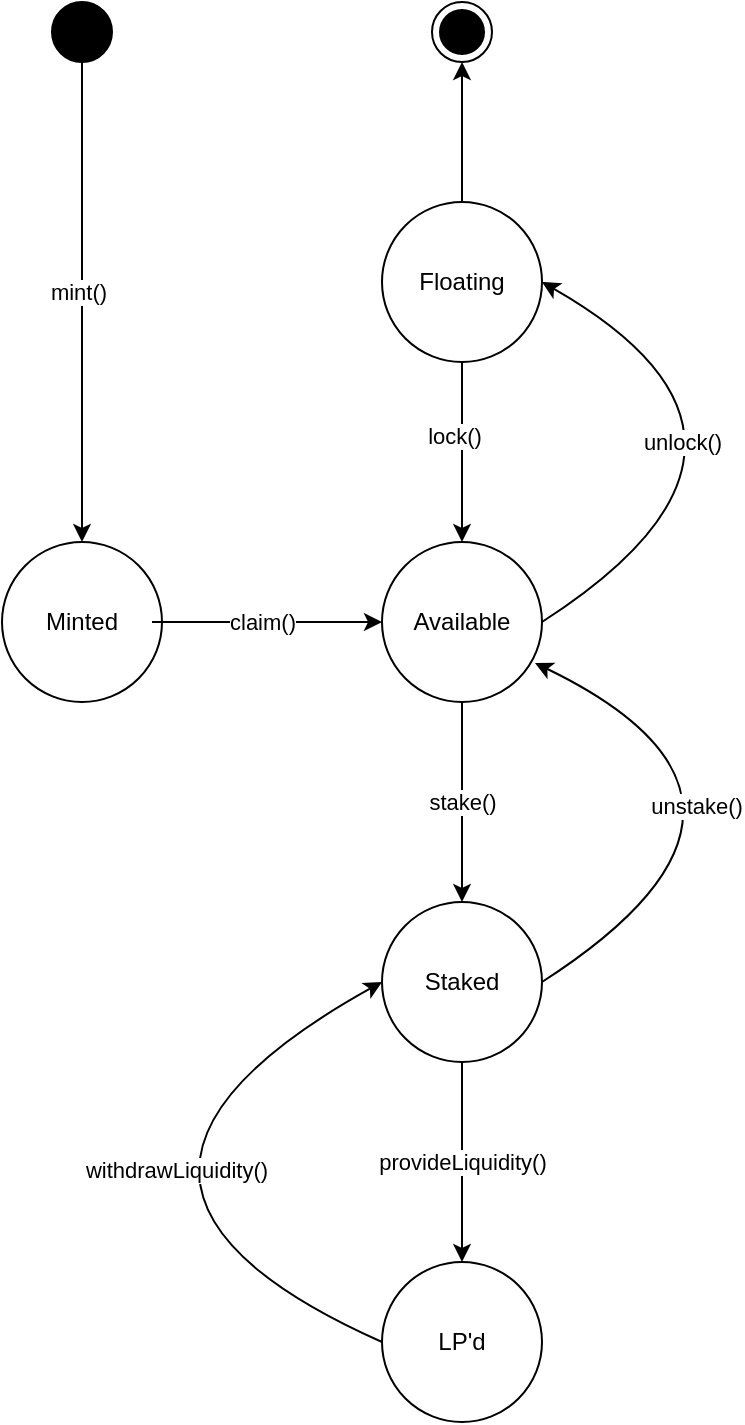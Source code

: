 <mxfile>
    <diagram id="fVynLPhgFkxLo3xJQSuN" name="Page-1">
        <mxGraphModel dx="1046" dy="822" grid="1" gridSize="10" guides="1" tooltips="1" connect="1" arrows="1" fold="1" page="1" pageScale="1" pageWidth="827" pageHeight="1169" math="0" shadow="0">
            <root>
                <mxCell id="0"/>
                <mxCell id="1" parent="0"/>
                <mxCell id="6" value="stake()" style="edgeStyle=none;html=1;" edge="1" parent="1" source="2" target="3">
                    <mxGeometry relative="1" as="geometry"/>
                </mxCell>
                <mxCell id="2" value="Available" style="ellipse;whiteSpace=wrap;html=1;aspect=fixed;" vertex="1" parent="1">
                    <mxGeometry x="380" y="320" width="80" height="80" as="geometry"/>
                </mxCell>
                <mxCell id="7" value="provideLiquidity()" style="edgeStyle=none;html=1;" edge="1" parent="1" source="3" target="5">
                    <mxGeometry relative="1" as="geometry"/>
                </mxCell>
                <mxCell id="3" value="Staked" style="ellipse;whiteSpace=wrap;html=1;aspect=fixed;" vertex="1" parent="1">
                    <mxGeometry x="380" y="500" width="80" height="80" as="geometry"/>
                </mxCell>
                <mxCell id="5" value="LP&#39;d" style="ellipse;whiteSpace=wrap;html=1;aspect=fixed;" vertex="1" parent="1">
                    <mxGeometry x="380" y="680" width="80" height="80" as="geometry"/>
                </mxCell>
                <mxCell id="10" value="" style="edgeStyle=none;html=1;" edge="1" parent="1" source="9" target="2">
                    <mxGeometry relative="1" as="geometry"/>
                </mxCell>
                <mxCell id="11" value="lock()" style="edgeLabel;html=1;align=center;verticalAlign=middle;resizable=0;points=[];" vertex="1" connectable="0" parent="10">
                    <mxGeometry x="-0.085" y="-4" relative="1" as="geometry">
                        <mxPoint y="-4" as="offset"/>
                    </mxGeometry>
                </mxCell>
                <mxCell id="24" value="" style="edgeStyle=none;html=1;" edge="1" parent="1" source="9" target="23">
                    <mxGeometry relative="1" as="geometry"/>
                </mxCell>
                <mxCell id="9" value="Floating" style="ellipse;whiteSpace=wrap;html=1;aspect=fixed;" vertex="1" parent="1">
                    <mxGeometry x="380" y="150" width="80" height="80" as="geometry"/>
                </mxCell>
                <mxCell id="13" value="" style="curved=1;endArrow=classic;html=1;entryX=0;entryY=0.5;entryDx=0;entryDy=0;exitX=0;exitY=0.5;exitDx=0;exitDy=0;" edge="1" parent="1" source="5" target="3">
                    <mxGeometry width="50" height="50" relative="1" as="geometry">
                        <mxPoint x="200" y="670" as="sourcePoint"/>
                        <mxPoint x="250" y="510" as="targetPoint"/>
                        <Array as="points">
                            <mxPoint x="200" y="640"/>
                        </Array>
                    </mxGeometry>
                </mxCell>
                <mxCell id="14" value="withdrawLiquidity()" style="edgeLabel;html=1;align=center;verticalAlign=middle;resizable=0;points=[];" vertex="1" connectable="0" parent="13">
                    <mxGeometry x="0.417" y="-28" relative="1" as="geometry">
                        <mxPoint x="-14" y="12" as="offset"/>
                    </mxGeometry>
                </mxCell>
                <mxCell id="15" value="" style="curved=1;endArrow=classic;html=1;exitX=1;exitY=0.5;exitDx=0;exitDy=0;entryX=0.956;entryY=0.756;entryDx=0;entryDy=0;entryPerimeter=0;" edge="1" parent="1" source="3" target="2">
                    <mxGeometry width="50" height="50" relative="1" as="geometry">
                        <mxPoint x="650" y="640" as="sourcePoint"/>
                        <mxPoint x="448" y="358" as="targetPoint"/>
                        <Array as="points">
                            <mxPoint x="600" y="450"/>
                        </Array>
                    </mxGeometry>
                </mxCell>
                <mxCell id="16" value="unstake()" style="edgeLabel;html=1;align=center;verticalAlign=middle;resizable=0;points=[];" vertex="1" connectable="0" parent="15">
                    <mxGeometry x="0.417" y="-28" relative="1" as="geometry">
                        <mxPoint x="-17" y="55" as="offset"/>
                    </mxGeometry>
                </mxCell>
                <mxCell id="18" value="" style="curved=1;endArrow=classic;html=1;exitX=1;exitY=0.5;exitDx=0;exitDy=0;entryX=1;entryY=0.5;entryDx=0;entryDy=0;" edge="1" parent="1" source="2" target="9">
                    <mxGeometry width="50" height="50" relative="1" as="geometry">
                        <mxPoint x="470" y="550" as="sourcePoint"/>
                        <mxPoint x="466" y="360" as="targetPoint"/>
                        <Array as="points">
                            <mxPoint x="600" y="270"/>
                        </Array>
                    </mxGeometry>
                </mxCell>
                <mxCell id="19" value="unlock()" style="edgeLabel;html=1;align=center;verticalAlign=middle;resizable=0;points=[];" vertex="1" connectable="0" parent="18">
                    <mxGeometry x="0.417" y="-28" relative="1" as="geometry">
                        <mxPoint x="-27" y="57" as="offset"/>
                    </mxGeometry>
                </mxCell>
                <mxCell id="22" value="" style="edgeStyle=none;html=1;entryX=0.5;entryY=0;entryDx=0;entryDy=0;" edge="1" parent="1" source="21" target="26">
                    <mxGeometry relative="1" as="geometry">
                        <mxPoint x="260" y="150" as="targetPoint"/>
                    </mxGeometry>
                </mxCell>
                <mxCell id="25" value="mint()" style="edgeLabel;html=1;align=center;verticalAlign=middle;resizable=0;points=[];" vertex="1" connectable="0" parent="22">
                    <mxGeometry x="-0.043" y="-2" relative="1" as="geometry">
                        <mxPoint as="offset"/>
                    </mxGeometry>
                </mxCell>
                <mxCell id="21" value="" style="ellipse;fillColor=strokeColor;html=1;" vertex="1" parent="1">
                    <mxGeometry x="215" y="50" width="30" height="30" as="geometry"/>
                </mxCell>
                <mxCell id="23" value="" style="ellipse;html=1;shape=endState;fillColor=strokeColor;" vertex="1" parent="1">
                    <mxGeometry x="405" y="50" width="30" height="30" as="geometry"/>
                </mxCell>
                <mxCell id="26" value="Minted" style="ellipse;whiteSpace=wrap;html=1;aspect=fixed;" vertex="1" parent="1">
                    <mxGeometry x="190" y="320" width="80" height="80" as="geometry"/>
                </mxCell>
                <mxCell id="27" value="" style="edgeStyle=none;html=1;exitX=1;exitY=0.5;exitDx=0;exitDy=0;entryX=0;entryY=0.5;entryDx=0;entryDy=0;rounded=0;curved=0;" edge="1" parent="1" source="26" target="2">
                    <mxGeometry relative="1" as="geometry">
                        <mxPoint x="430" y="240" as="sourcePoint"/>
                        <mxPoint x="430" y="330" as="targetPoint"/>
                        <Array as="points">
                            <mxPoint x="265" y="360"/>
                        </Array>
                    </mxGeometry>
                </mxCell>
                <mxCell id="28" value="claim()" style="edgeLabel;html=1;align=center;verticalAlign=middle;resizable=0;points=[];" vertex="1" connectable="0" parent="27">
                    <mxGeometry x="-0.085" y="-4" relative="1" as="geometry">
                        <mxPoint x="5" y="-4" as="offset"/>
                    </mxGeometry>
                </mxCell>
            </root>
        </mxGraphModel>
    </diagram>
</mxfile>